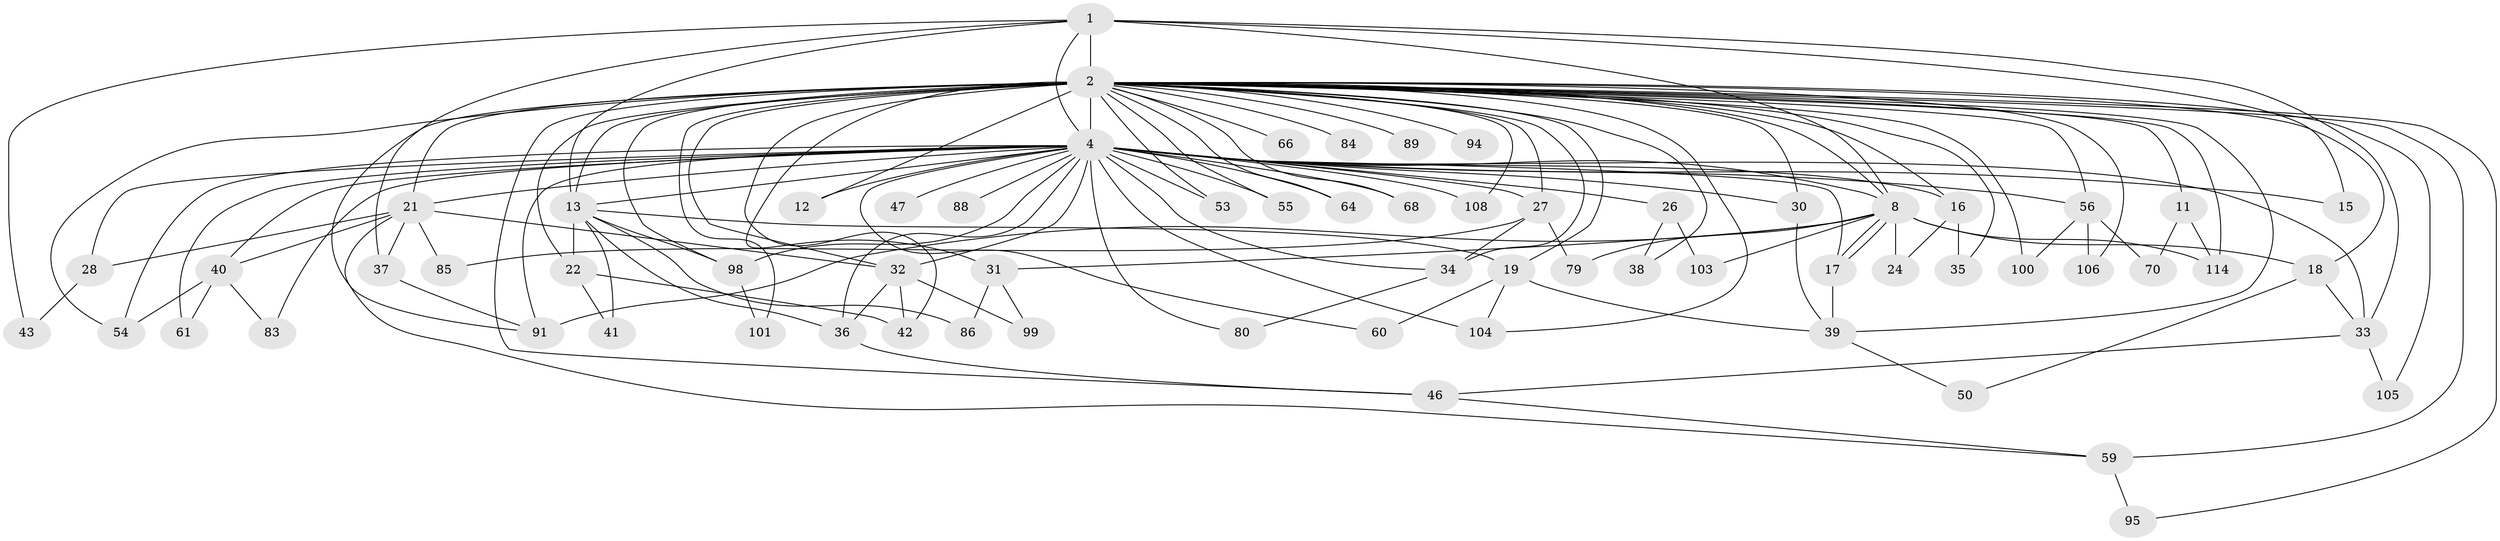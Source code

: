 // original degree distribution, {15: 0.007462686567164179, 18: 0.007462686567164179, 25: 0.014925373134328358, 21: 0.014925373134328358, 34: 0.007462686567164179, 22: 0.014925373134328358, 20: 0.007462686567164179, 4: 0.11194029850746269, 3: 0.17164179104477612, 9: 0.007462686567164179, 6: 0.022388059701492536, 2: 0.5223880597014925, 5: 0.07462686567164178, 7: 0.007462686567164179, 10: 0.007462686567164179}
// Generated by graph-tools (version 1.1) at 2025/13/03/09/25 04:13:45]
// undirected, 67 vertices, 141 edges
graph export_dot {
graph [start="1"]
  node [color=gray90,style=filled];
  1;
  2 [super="+3+23+5+93+7+69+109+96+20"];
  4 [super="+10+124+111+62+6+52"];
  8 [super="+74"];
  11;
  12;
  13 [super="+113+130+75+71"];
  15;
  16;
  17;
  18;
  19 [super="+58"];
  21;
  22;
  24;
  26;
  27;
  28;
  30;
  31 [super="+128+57"];
  32;
  33 [super="+63+107"];
  34 [super="+72"];
  35;
  36;
  37;
  38;
  39;
  40;
  41;
  42 [super="+92"];
  43;
  46 [super="+132"];
  47;
  50;
  53;
  54 [super="+127+78"];
  55;
  56 [super="+97"];
  59;
  60;
  61 [super="+81"];
  64;
  66;
  68;
  70;
  79;
  80;
  83;
  84;
  85;
  86;
  88;
  89;
  91 [super="+115"];
  94;
  95;
  98;
  99;
  100;
  101;
  103;
  104 [super="+118"];
  105;
  106;
  108;
  114 [super="+121"];
  1 -- 2 [weight=5];
  1 -- 4 [weight=4];
  1 -- 8;
  1 -- 15;
  1 -- 33;
  1 -- 37;
  1 -- 43;
  1 -- 13;
  2 -- 4 [weight=29];
  2 -- 8 [weight=7];
  2 -- 105;
  2 -- 66 [weight=3];
  2 -- 68;
  2 -- 12;
  2 -- 84;
  2 -- 91;
  2 -- 101;
  2 -- 39;
  2 -- 104;
  2 -- 114;
  2 -- 54;
  2 -- 55;
  2 -- 11;
  2 -- 13;
  2 -- 16;
  2 -- 18;
  2 -- 19 [weight=2];
  2 -- 21 [weight=3];
  2 -- 22 [weight=2];
  2 -- 89 [weight=2];
  2 -- 27;
  2 -- 94 [weight=2];
  2 -- 100;
  2 -- 46;
  2 -- 53;
  2 -- 59;
  2 -- 34 [weight=2];
  2 -- 56;
  2 -- 64;
  2 -- 30;
  2 -- 95;
  2 -- 32;
  2 -- 31 [weight=4];
  2 -- 98;
  2 -- 38;
  2 -- 42 [weight=2];
  2 -- 108;
  2 -- 35;
  2 -- 106;
  4 -- 8 [weight=5];
  4 -- 32;
  4 -- 34;
  4 -- 36;
  4 -- 47 [weight=2];
  4 -- 61 [weight=3];
  4 -- 68;
  4 -- 12 [weight=2];
  4 -- 13 [weight=2];
  4 -- 83;
  4 -- 88 [weight=2];
  4 -- 27;
  4 -- 28;
  4 -- 40;
  4 -- 104 [weight=2];
  4 -- 108;
  4 -- 54 [weight=2];
  4 -- 55;
  4 -- 21;
  4 -- 64;
  4 -- 15;
  4 -- 16;
  4 -- 17;
  4 -- 80;
  4 -- 26 [weight=2];
  4 -- 91;
  4 -- 30;
  4 -- 33;
  4 -- 98;
  4 -- 53;
  4 -- 56 [weight=2];
  4 -- 60;
  8 -- 17;
  8 -- 17;
  8 -- 18;
  8 -- 24;
  8 -- 31;
  8 -- 79;
  8 -- 103;
  8 -- 114;
  8 -- 91;
  11 -- 70;
  11 -- 114;
  13 -- 19;
  13 -- 41;
  13 -- 36;
  13 -- 98;
  13 -- 86;
  13 -- 22;
  16 -- 24;
  16 -- 35;
  17 -- 39;
  18 -- 50;
  18 -- 33;
  19 -- 60;
  19 -- 104;
  19 -- 39;
  21 -- 28;
  21 -- 32;
  21 -- 37;
  21 -- 40;
  21 -- 59;
  21 -- 85;
  22 -- 41;
  22 -- 42;
  26 -- 38;
  26 -- 103;
  27 -- 34;
  27 -- 79;
  27 -- 85;
  28 -- 43;
  30 -- 39;
  31 -- 99;
  31 -- 86;
  32 -- 36;
  32 -- 42;
  32 -- 99;
  33 -- 105;
  33 -- 46;
  34 -- 80;
  36 -- 46;
  37 -- 91;
  39 -- 50;
  40 -- 61;
  40 -- 83;
  40 -- 54;
  46 -- 59;
  56 -- 70;
  56 -- 106;
  56 -- 100;
  59 -- 95;
  98 -- 101;
}
